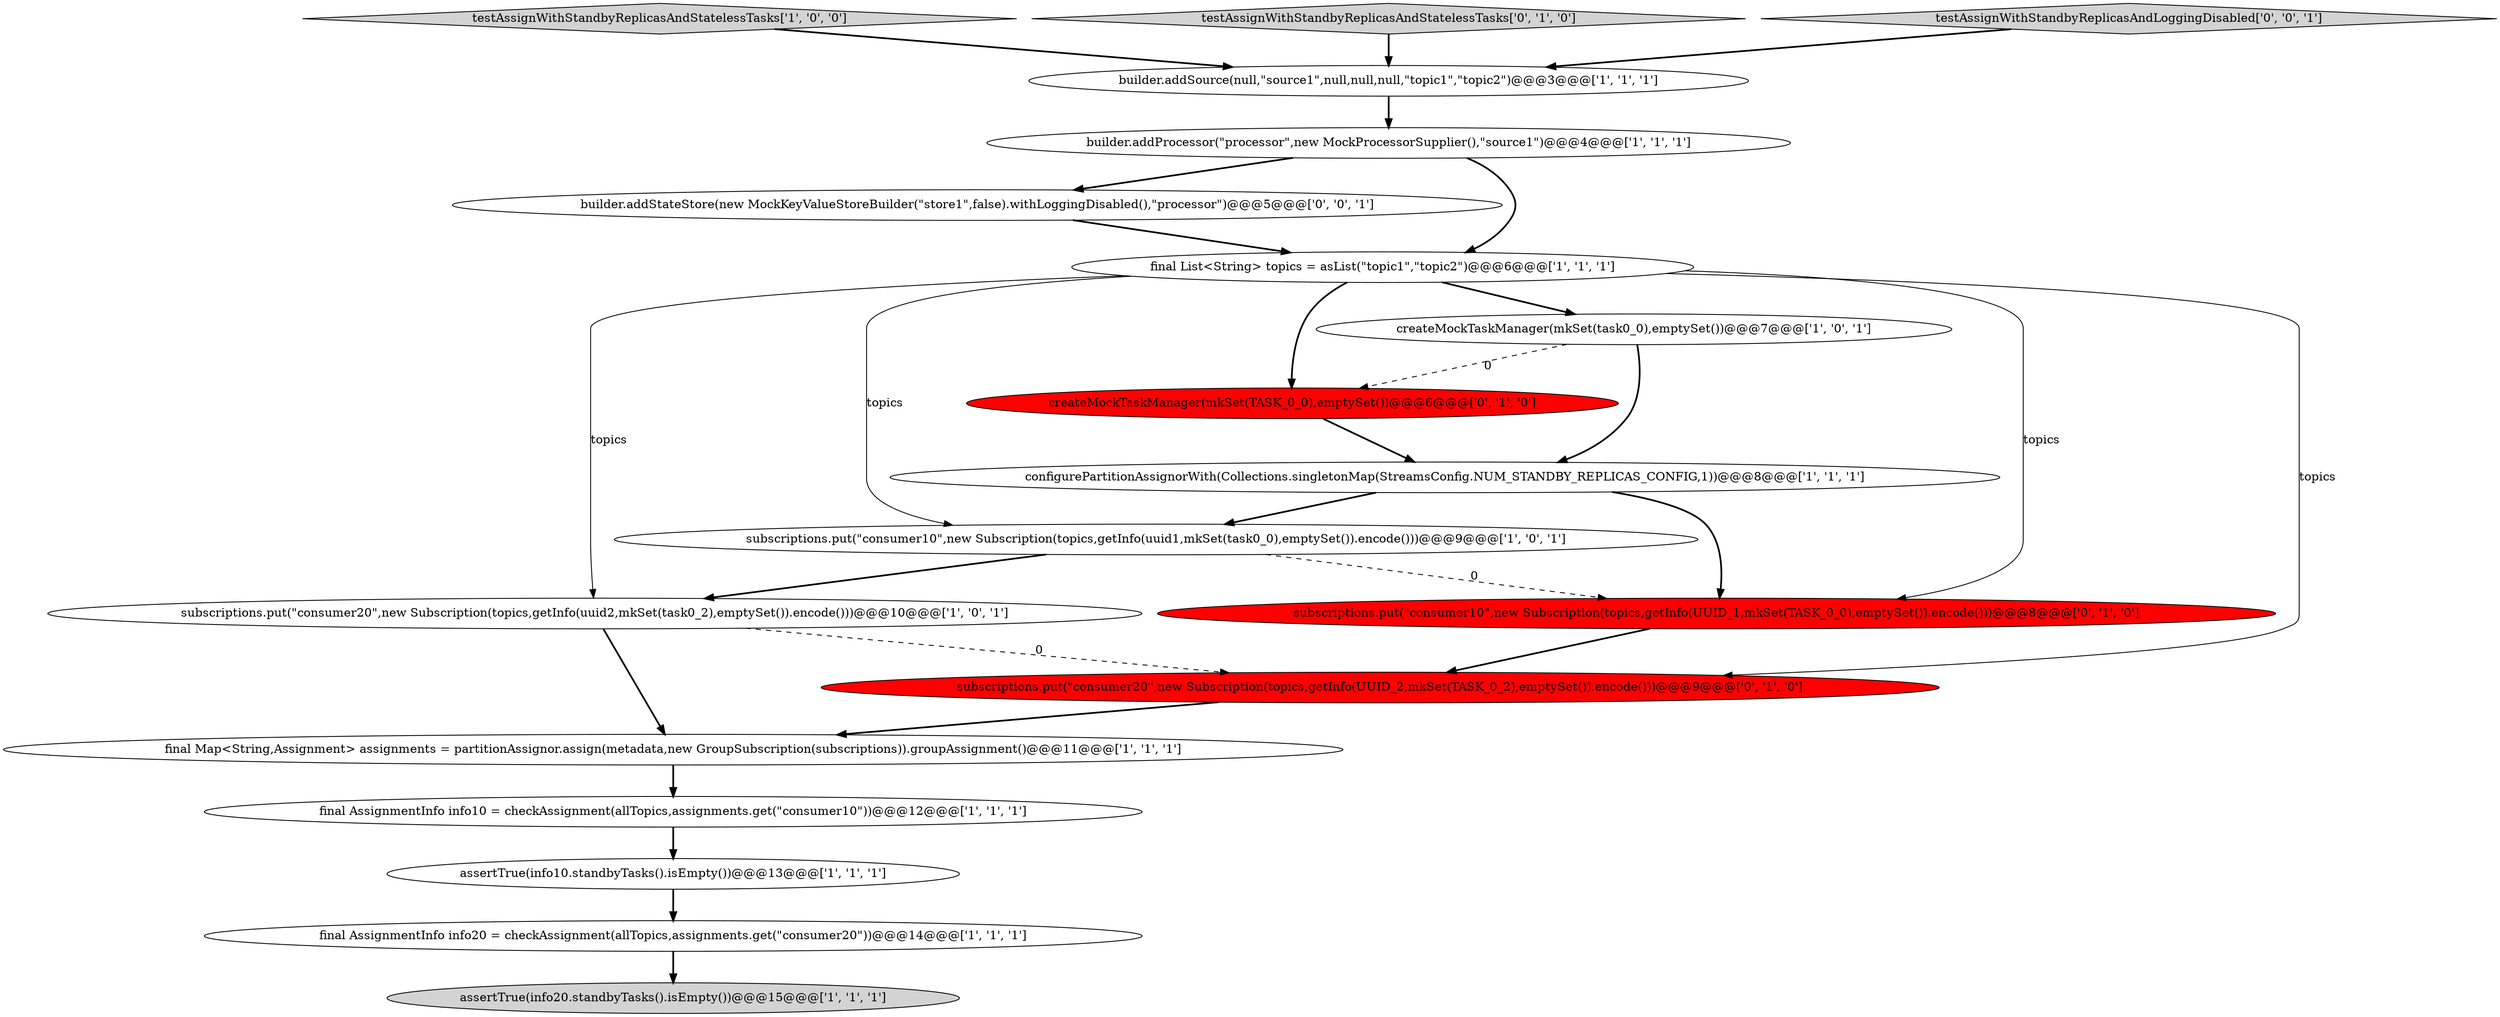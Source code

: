 digraph {
6 [style = filled, label = "subscriptions.put(\"consumer20\",new Subscription(topics,getInfo(uuid2,mkSet(task0_2),emptySet()).encode()))@@@10@@@['1', '0', '1']", fillcolor = white, shape = ellipse image = "AAA0AAABBB1BBB"];
10 [style = filled, label = "final AssignmentInfo info20 = checkAssignment(allTopics,assignments.get(\"consumer20\"))@@@14@@@['1', '1', '1']", fillcolor = white, shape = ellipse image = "AAA0AAABBB1BBB"];
1 [style = filled, label = "testAssignWithStandbyReplicasAndStatelessTasks['1', '0', '0']", fillcolor = lightgray, shape = diamond image = "AAA0AAABBB1BBB"];
3 [style = filled, label = "assertTrue(info20.standbyTasks().isEmpty())@@@15@@@['1', '1', '1']", fillcolor = lightgray, shape = ellipse image = "AAA0AAABBB1BBB"];
14 [style = filled, label = "testAssignWithStandbyReplicasAndStatelessTasks['0', '1', '0']", fillcolor = lightgray, shape = diamond image = "AAA0AAABBB2BBB"];
4 [style = filled, label = "assertTrue(info10.standbyTasks().isEmpty())@@@13@@@['1', '1', '1']", fillcolor = white, shape = ellipse image = "AAA0AAABBB1BBB"];
11 [style = filled, label = "configurePartitionAssignorWith(Collections.singletonMap(StreamsConfig.NUM_STANDBY_REPLICAS_CONFIG,1))@@@8@@@['1', '1', '1']", fillcolor = white, shape = ellipse image = "AAA0AAABBB1BBB"];
16 [style = filled, label = "subscriptions.put(\"consumer10\",new Subscription(topics,getInfo(UUID_1,mkSet(TASK_0_0),emptySet()).encode()))@@@8@@@['0', '1', '0']", fillcolor = red, shape = ellipse image = "AAA1AAABBB2BBB"];
18 [style = filled, label = "builder.addStateStore(new MockKeyValueStoreBuilder(\"store1\",false).withLoggingDisabled(),\"processor\")@@@5@@@['0', '0', '1']", fillcolor = white, shape = ellipse image = "AAA0AAABBB3BBB"];
8 [style = filled, label = "subscriptions.put(\"consumer10\",new Subscription(topics,getInfo(uuid1,mkSet(task0_0),emptySet()).encode()))@@@9@@@['1', '0', '1']", fillcolor = white, shape = ellipse image = "AAA0AAABBB1BBB"];
5 [style = filled, label = "final Map<String,Assignment> assignments = partitionAssignor.assign(metadata,new GroupSubscription(subscriptions)).groupAssignment()@@@11@@@['1', '1', '1']", fillcolor = white, shape = ellipse image = "AAA0AAABBB1BBB"];
7 [style = filled, label = "final List<String> topics = asList(\"topic1\",\"topic2\")@@@6@@@['1', '1', '1']", fillcolor = white, shape = ellipse image = "AAA0AAABBB1BBB"];
9 [style = filled, label = "builder.addSource(null,\"source1\",null,null,null,\"topic1\",\"topic2\")@@@3@@@['1', '1', '1']", fillcolor = white, shape = ellipse image = "AAA0AAABBB1BBB"];
13 [style = filled, label = "createMockTaskManager(mkSet(TASK_0_0),emptySet())@@@6@@@['0', '1', '0']", fillcolor = red, shape = ellipse image = "AAA1AAABBB2BBB"];
2 [style = filled, label = "builder.addProcessor(\"processor\",new MockProcessorSupplier(),\"source1\")@@@4@@@['1', '1', '1']", fillcolor = white, shape = ellipse image = "AAA0AAABBB1BBB"];
0 [style = filled, label = "createMockTaskManager(mkSet(task0_0),emptySet())@@@7@@@['1', '0', '1']", fillcolor = white, shape = ellipse image = "AAA0AAABBB1BBB"];
17 [style = filled, label = "testAssignWithStandbyReplicasAndLoggingDisabled['0', '0', '1']", fillcolor = lightgray, shape = diamond image = "AAA0AAABBB3BBB"];
12 [style = filled, label = "final AssignmentInfo info10 = checkAssignment(allTopics,assignments.get(\"consumer10\"))@@@12@@@['1', '1', '1']", fillcolor = white, shape = ellipse image = "AAA0AAABBB1BBB"];
15 [style = filled, label = "subscriptions.put(\"consumer20\",new Subscription(topics,getInfo(UUID_2,mkSet(TASK_0_2),emptySet()).encode()))@@@9@@@['0', '1', '0']", fillcolor = red, shape = ellipse image = "AAA1AAABBB2BBB"];
7->13 [style = bold, label=""];
4->10 [style = bold, label=""];
11->16 [style = bold, label=""];
16->15 [style = bold, label=""];
8->16 [style = dashed, label="0"];
7->16 [style = solid, label="topics"];
7->8 [style = solid, label="topics"];
9->2 [style = bold, label=""];
17->9 [style = bold, label=""];
0->11 [style = bold, label=""];
10->3 [style = bold, label=""];
2->18 [style = bold, label=""];
7->0 [style = bold, label=""];
8->6 [style = bold, label=""];
7->6 [style = solid, label="topics"];
7->15 [style = solid, label="topics"];
13->11 [style = bold, label=""];
15->5 [style = bold, label=""];
1->9 [style = bold, label=""];
6->5 [style = bold, label=""];
12->4 [style = bold, label=""];
5->12 [style = bold, label=""];
6->15 [style = dashed, label="0"];
0->13 [style = dashed, label="0"];
11->8 [style = bold, label=""];
14->9 [style = bold, label=""];
2->7 [style = bold, label=""];
18->7 [style = bold, label=""];
}
